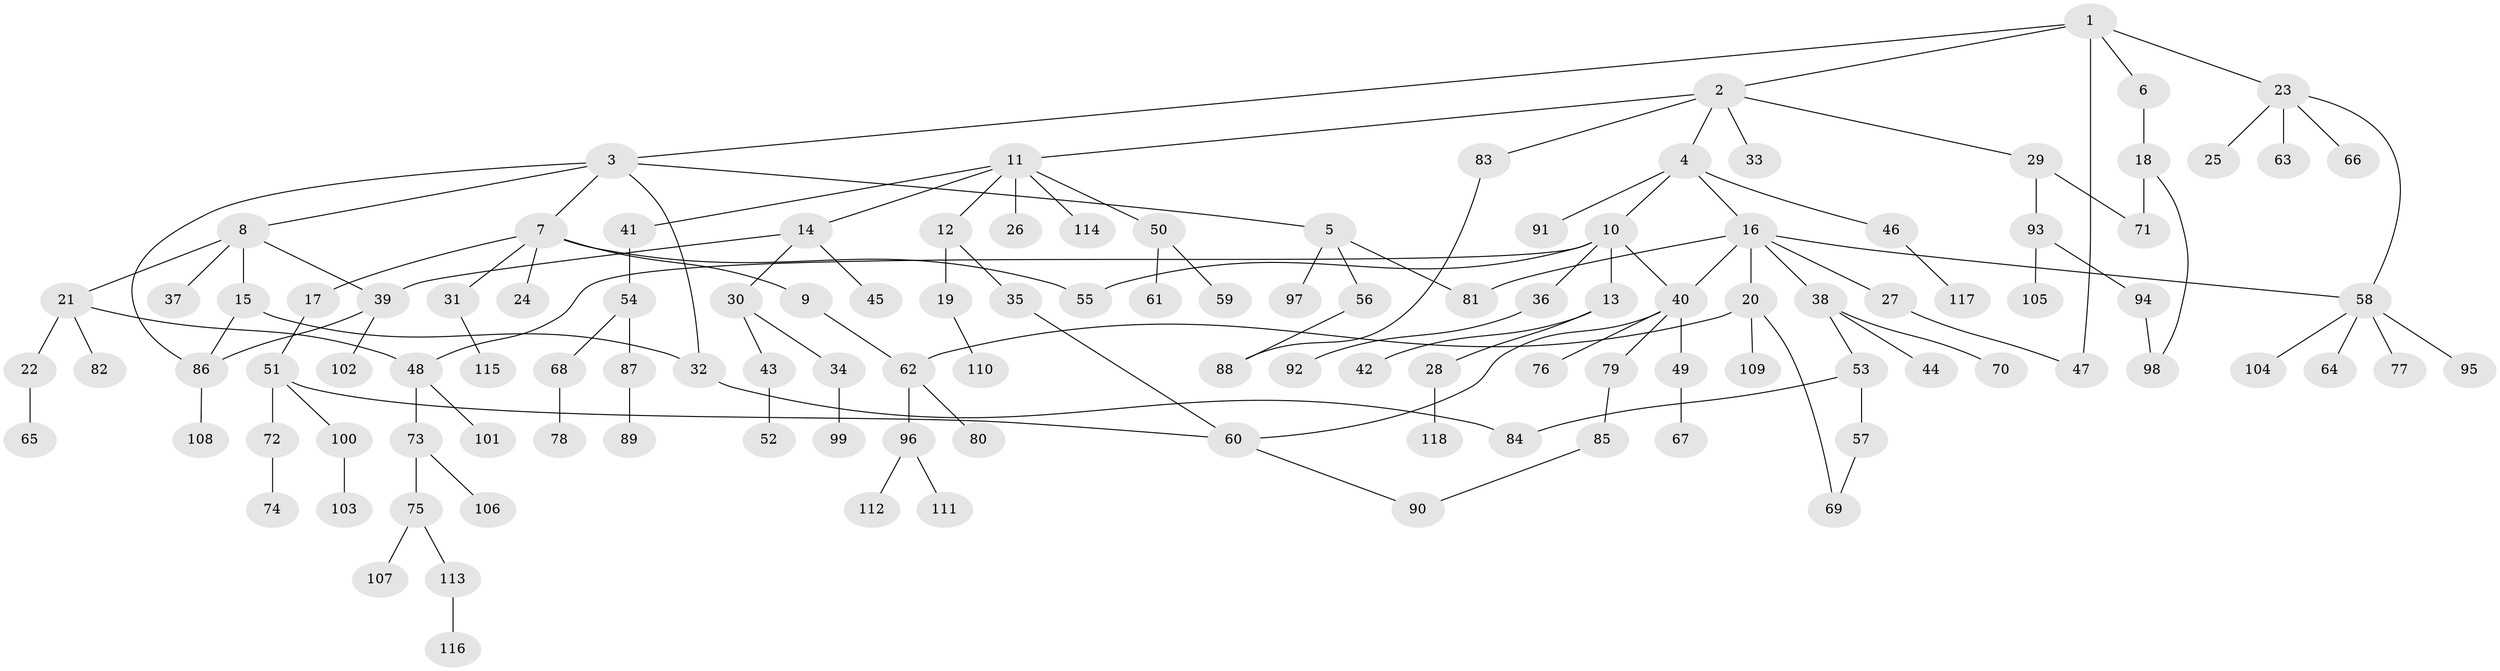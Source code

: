 // Generated by graph-tools (version 1.1) at 2025/41/03/09/25 04:41:02]
// undirected, 118 vertices, 136 edges
graph export_dot {
graph [start="1"]
  node [color=gray90,style=filled];
  1;
  2;
  3;
  4;
  5;
  6;
  7;
  8;
  9;
  10;
  11;
  12;
  13;
  14;
  15;
  16;
  17;
  18;
  19;
  20;
  21;
  22;
  23;
  24;
  25;
  26;
  27;
  28;
  29;
  30;
  31;
  32;
  33;
  34;
  35;
  36;
  37;
  38;
  39;
  40;
  41;
  42;
  43;
  44;
  45;
  46;
  47;
  48;
  49;
  50;
  51;
  52;
  53;
  54;
  55;
  56;
  57;
  58;
  59;
  60;
  61;
  62;
  63;
  64;
  65;
  66;
  67;
  68;
  69;
  70;
  71;
  72;
  73;
  74;
  75;
  76;
  77;
  78;
  79;
  80;
  81;
  82;
  83;
  84;
  85;
  86;
  87;
  88;
  89;
  90;
  91;
  92;
  93;
  94;
  95;
  96;
  97;
  98;
  99;
  100;
  101;
  102;
  103;
  104;
  105;
  106;
  107;
  108;
  109;
  110;
  111;
  112;
  113;
  114;
  115;
  116;
  117;
  118;
  1 -- 2;
  1 -- 3;
  1 -- 6;
  1 -- 23;
  1 -- 47;
  2 -- 4;
  2 -- 11;
  2 -- 29;
  2 -- 33;
  2 -- 83;
  3 -- 5;
  3 -- 7;
  3 -- 8;
  3 -- 32;
  3 -- 86;
  4 -- 10;
  4 -- 16;
  4 -- 46;
  4 -- 91;
  5 -- 56;
  5 -- 97;
  5 -- 81;
  6 -- 18;
  7 -- 9;
  7 -- 17;
  7 -- 24;
  7 -- 31;
  7 -- 55;
  8 -- 15;
  8 -- 21;
  8 -- 37;
  8 -- 39;
  9 -- 62;
  10 -- 13;
  10 -- 36;
  10 -- 40;
  10 -- 55;
  10 -- 48;
  11 -- 12;
  11 -- 14;
  11 -- 26;
  11 -- 41;
  11 -- 50;
  11 -- 114;
  12 -- 19;
  12 -- 35;
  13 -- 28;
  13 -- 42;
  14 -- 30;
  14 -- 45;
  14 -- 39;
  15 -- 32;
  15 -- 86;
  16 -- 20;
  16 -- 27;
  16 -- 38;
  16 -- 58;
  16 -- 81;
  16 -- 40;
  17 -- 51;
  18 -- 98;
  18 -- 71;
  19 -- 110;
  20 -- 109;
  20 -- 62;
  20 -- 69;
  21 -- 22;
  21 -- 48;
  21 -- 82;
  22 -- 65;
  23 -- 25;
  23 -- 63;
  23 -- 66;
  23 -- 58;
  27 -- 47;
  28 -- 118;
  29 -- 71;
  29 -- 93;
  30 -- 34;
  30 -- 43;
  31 -- 115;
  32 -- 84;
  34 -- 99;
  35 -- 60;
  36 -- 92;
  38 -- 44;
  38 -- 53;
  38 -- 70;
  39 -- 86;
  39 -- 102;
  40 -- 49;
  40 -- 76;
  40 -- 79;
  40 -- 60;
  41 -- 54;
  43 -- 52;
  46 -- 117;
  48 -- 73;
  48 -- 101;
  49 -- 67;
  50 -- 59;
  50 -- 61;
  51 -- 72;
  51 -- 100;
  51 -- 60;
  53 -- 57;
  53 -- 84;
  54 -- 68;
  54 -- 87;
  56 -- 88;
  57 -- 69;
  58 -- 64;
  58 -- 77;
  58 -- 95;
  58 -- 104;
  60 -- 90;
  62 -- 80;
  62 -- 96;
  68 -- 78;
  72 -- 74;
  73 -- 75;
  73 -- 106;
  75 -- 107;
  75 -- 113;
  79 -- 85;
  83 -- 88;
  85 -- 90;
  86 -- 108;
  87 -- 89;
  93 -- 94;
  93 -- 105;
  94 -- 98;
  96 -- 111;
  96 -- 112;
  100 -- 103;
  113 -- 116;
}
